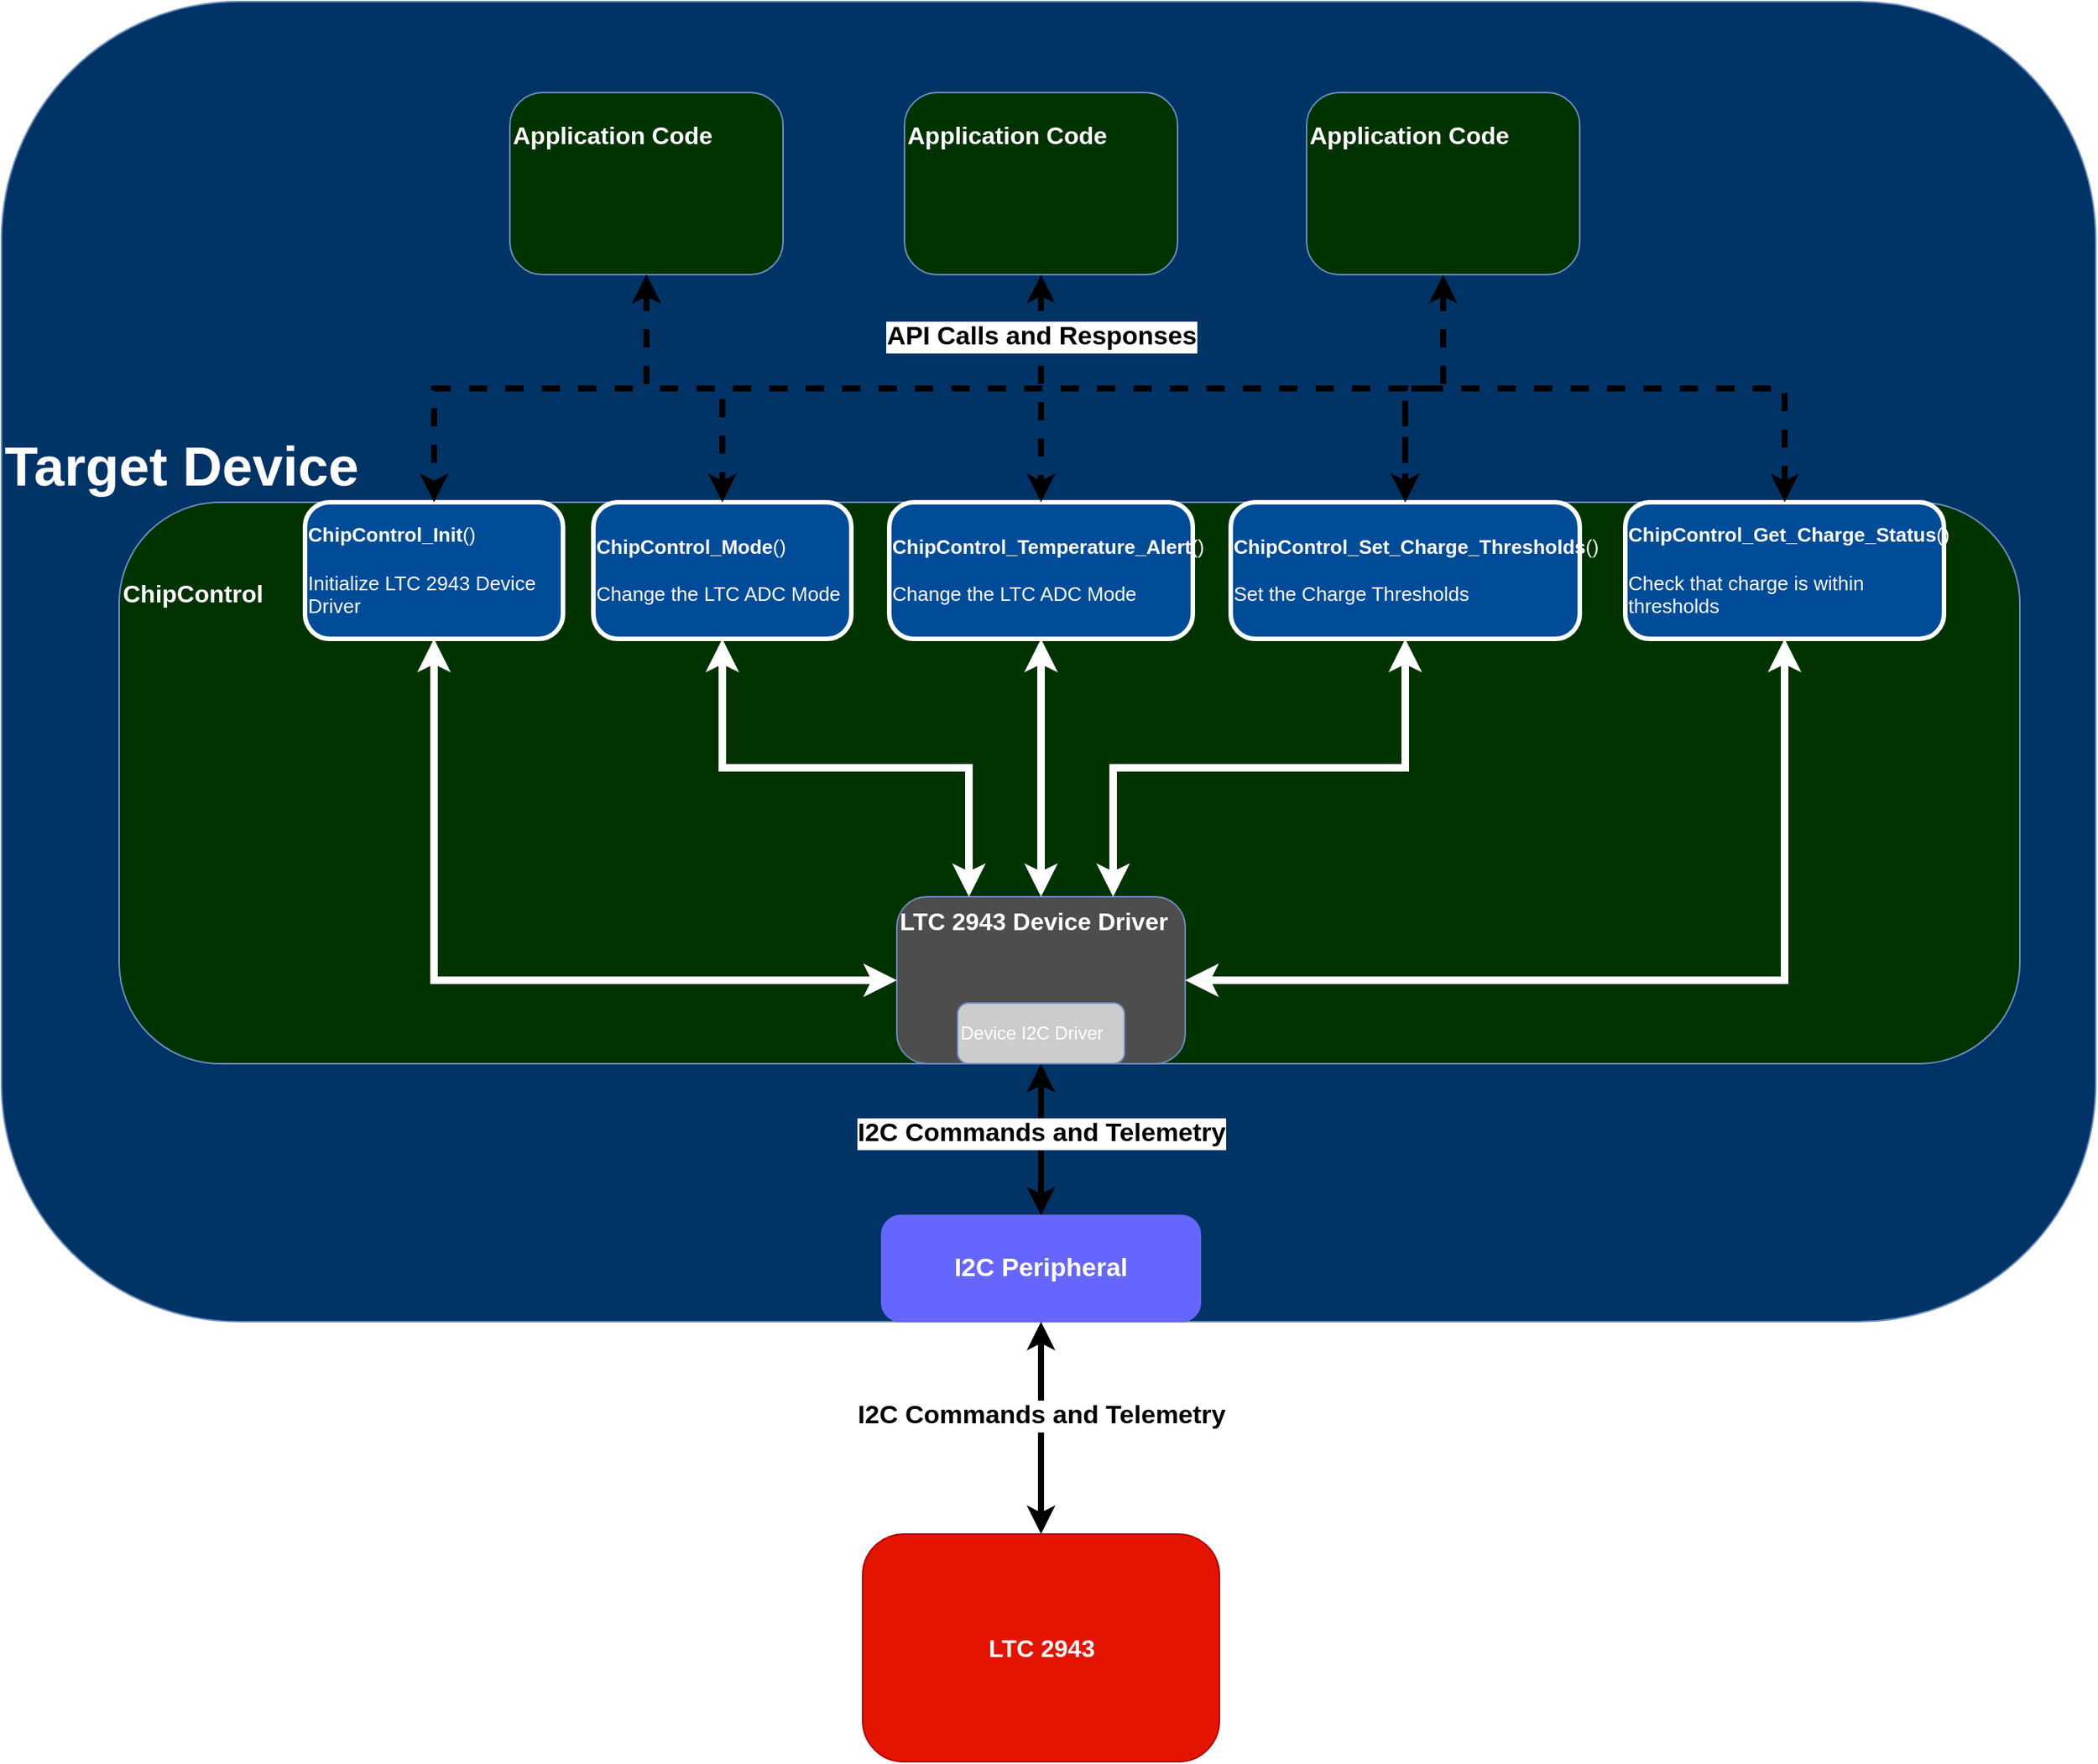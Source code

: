 <mxfile version="21.6.5" type="github">
  <diagram name="Page-1" id="YSngG0qGiOhu6M7bXhyd">
    <mxGraphModel dx="3119" dy="2254" grid="1" gridSize="10" guides="1" tooltips="1" connect="1" arrows="1" fold="1" page="1" pageScale="1" pageWidth="850" pageHeight="1100" math="0" shadow="0">
      <root>
        <mxCell id="0" />
        <mxCell id="1" parent="0" />
        <mxCell id="uFqVLY0AYo3u75sG4OVG-23" value="&lt;div style=&quot;line-height: 150%; font-size: 16px;&quot;&gt;&lt;span style=&quot;background-color: initial; color: rgb(255, 255, 255); font-size: 36px;&quot;&gt;Target Device&lt;/span&gt;&lt;br style=&quot;font-size: 16px;&quot;&gt;&lt;/div&gt;" style="rounded=1;whiteSpace=wrap;html=1;fillColor=#003366;strokeColor=#6c8ebf;gradientColor=none;align=left;arcSize=18;fontSize=16;spacingTop=-250;fontStyle=1" vertex="1" parent="1">
          <mxGeometry x="-280" y="-420" width="1380" height="870" as="geometry" />
        </mxCell>
        <mxCell id="AsTAmV6llMDFFiS0ubSx-2" value="&lt;div style=&quot;line-height: 150%; font-size: 16px;&quot;&gt;&lt;span style=&quot;background-color: initial; color: rgb(255, 255, 255); font-size: 16px;&quot;&gt;ChipControl&amp;nbsp;&lt;/span&gt;&lt;br style=&quot;font-size: 16px;&quot;&gt;&lt;/div&gt;" style="rounded=1;whiteSpace=wrap;html=1;fillColor=#003300;strokeColor=#6c8ebf;gradientColor=none;align=left;arcSize=18;fontSize=16;spacingTop=-250;fontStyle=1" parent="1" vertex="1">
          <mxGeometry x="-202.5" y="-90" width="1252.5" height="370" as="geometry" />
        </mxCell>
        <mxCell id="AsTAmV6llMDFFiS0ubSx-3" value="&lt;font color=&quot;#ffffff&quot; style=&quot;font-size: 16px;&quot;&gt;LTC 2943 Device Driver&lt;/font&gt;" style="rounded=1;whiteSpace=wrap;html=1;fillColor=#4D4D4D;strokeColor=#6c8ebf;gradientColor=none;align=left;arcSize=18;fontSize=16;spacingTop=-79;fontStyle=1" parent="1" vertex="1">
          <mxGeometry x="310" y="170" width="190" height="110" as="geometry" />
        </mxCell>
        <mxCell id="AsTAmV6llMDFFiS0ubSx-7" style="edgeStyle=orthogonalEdgeStyle;rounded=0;orthogonalLoop=1;jettySize=auto;html=1;exitX=0.5;exitY=1;exitDx=0;exitDy=0;entryX=0.5;entryY=0;entryDx=0;entryDy=0;startArrow=classic;startFill=1;strokeWidth=4;fontSize=42;fontStyle=1" parent="1" source="AsTAmV6llMDFFiS0ubSx-4" target="uFqVLY0AYo3u75sG4OVG-24" edge="1">
          <mxGeometry relative="1" as="geometry" />
        </mxCell>
        <mxCell id="AsTAmV6llMDFFiS0ubSx-8" value="&lt;font size=&quot;1&quot; style=&quot;&quot;&gt;&lt;b style=&quot;font-size: 17px;&quot;&gt;I2C Commands and Telemetry&lt;/b&gt;&lt;/font&gt;" style="edgeLabel;html=1;align=center;verticalAlign=middle;resizable=0;points=[];" parent="AsTAmV6llMDFFiS0ubSx-7" vertex="1" connectable="0">
          <mxGeometry x="-0.183" y="4" relative="1" as="geometry">
            <mxPoint x="-4" y="5" as="offset" />
          </mxGeometry>
        </mxCell>
        <mxCell id="AsTAmV6llMDFFiS0ubSx-4" value="&lt;font color=&quot;#ffffff&quot;&gt;Device I2C Driver&lt;/font&gt;" style="rounded=1;whiteSpace=wrap;html=1;fillColor=#CCCCCC;strokeColor=#6c8ebf;gradientColor=none;align=left;arcSize=18;" parent="1" vertex="1">
          <mxGeometry x="350" y="240" width="110" height="40" as="geometry" />
        </mxCell>
        <mxCell id="AsTAmV6llMDFFiS0ubSx-5" value="&lt;font color=&quot;#ffffff&quot; style=&quot;font-size: 16px;&quot;&gt;LTC 2943&lt;/font&gt;" style="rounded=1;whiteSpace=wrap;html=1;fillColor=#e51400;strokeColor=#B20000;align=center;arcSize=18;fontColor=#ffffff;fontSize=16;fontStyle=1" parent="1" vertex="1">
          <mxGeometry x="287.5" y="590" width="235" height="150" as="geometry" />
        </mxCell>
        <mxCell id="uFqVLY0AYo3u75sG4OVG-9" style="edgeStyle=orthogonalEdgeStyle;rounded=0;orthogonalLoop=1;jettySize=auto;html=1;exitX=0.5;exitY=1;exitDx=0;exitDy=0;entryX=0;entryY=0.5;entryDx=0;entryDy=0;endArrow=classic;endFill=1;startArrow=classic;startFill=1;strokeWidth=5;strokeColor=#FFFFFF;" edge="1" parent="1" source="AsTAmV6llMDFFiS0ubSx-9" target="AsTAmV6llMDFFiS0ubSx-3">
          <mxGeometry relative="1" as="geometry" />
        </mxCell>
        <mxCell id="AsTAmV6llMDFFiS0ubSx-9" value="&lt;font color=&quot;#ffffff&quot; style=&quot;font-size: 13px;&quot;&gt;&lt;b style=&quot;font-size: 13px;&quot;&gt;ChipControl_Init&lt;/b&gt;()&lt;br style=&quot;font-size: 13px;&quot;&gt;&lt;br style=&quot;font-size: 13px;&quot;&gt;Initialize LTC 2943 Device Driver&lt;/font&gt;" style="rounded=1;whiteSpace=wrap;html=1;fillColor=#004C99;strokeColor=#FFFFFF;gradientColor=none;align=left;arcSize=18;strokeWidth=3;fontSize=13;" parent="1" vertex="1">
          <mxGeometry x="-80" y="-90" width="170" height="90" as="geometry" />
        </mxCell>
        <mxCell id="uFqVLY0AYo3u75sG4OVG-2" value="&lt;div style=&quot;line-height: 150%; font-size: 16px;&quot;&gt;&lt;span style=&quot;background-color: initial; color: rgb(255, 255, 255); font-size: 16px;&quot;&gt;Application Code&lt;/span&gt;&lt;br style=&quot;font-size: 16px;&quot;&gt;&lt;/div&gt;" style="rounded=1;whiteSpace=wrap;html=1;fillColor=#003300;strokeColor=#6c8ebf;gradientColor=none;align=left;arcSize=18;spacingTop=-65;fontSize=16;fontStyle=1" vertex="1" parent="1">
          <mxGeometry x="55" y="-360" width="180" height="120" as="geometry" />
        </mxCell>
        <mxCell id="uFqVLY0AYo3u75sG4OVG-3" value="&lt;div style=&quot;line-height: 150%; font-size: 16px;&quot;&gt;&lt;span style=&quot;background-color: initial; color: rgb(255, 255, 255); font-size: 16px;&quot;&gt;Application Code&lt;/span&gt;&lt;br style=&quot;font-size: 16px;&quot;&gt;&lt;/div&gt;" style="rounded=1;whiteSpace=wrap;html=1;fillColor=#003300;strokeColor=#6c8ebf;gradientColor=none;align=left;arcSize=18;spacingTop=-65;fontSize=16;fontStyle=1" vertex="1" parent="1">
          <mxGeometry x="315" y="-360" width="180" height="120" as="geometry" />
        </mxCell>
        <mxCell id="uFqVLY0AYo3u75sG4OVG-4" value="&lt;div style=&quot;line-height: 150%; font-size: 16px;&quot;&gt;&lt;span style=&quot;background-color: initial; color: rgb(255, 255, 255); font-size: 16px;&quot;&gt;Application Code&lt;/span&gt;&lt;br style=&quot;font-size: 16px;&quot;&gt;&lt;/div&gt;" style="rounded=1;whiteSpace=wrap;html=1;fillColor=#003300;strokeColor=#6c8ebf;gradientColor=none;align=left;arcSize=18;spacingTop=-65;fontSize=16;fontStyle=1" vertex="1" parent="1">
          <mxGeometry x="580" y="-360" width="180" height="120" as="geometry" />
        </mxCell>
        <mxCell id="uFqVLY0AYo3u75sG4OVG-5" value="&lt;font color=&quot;#ffffff&quot; style=&quot;font-size: 13px;&quot;&gt;&lt;b style=&quot;font-size: 13px;&quot;&gt;ChipControl_Mode&lt;/b&gt;()&lt;br style=&quot;font-size: 13px;&quot;&gt;&lt;br style=&quot;font-size: 13px;&quot;&gt;Change the LTC ADC Mode&lt;br style=&quot;font-size: 13px;&quot;&gt;&lt;/font&gt;" style="rounded=1;whiteSpace=wrap;html=1;fillColor=#004C99;strokeColor=#FFFFFF;gradientColor=none;align=left;arcSize=18;strokeWidth=3;fontSize=13;" vertex="1" parent="1">
          <mxGeometry x="110" y="-90" width="170" height="90" as="geometry" />
        </mxCell>
        <mxCell id="uFqVLY0AYo3u75sG4OVG-6" value="&lt;font color=&quot;#ffffff&quot; style=&quot;font-size: 13px;&quot;&gt;&lt;b style=&quot;font-size: 13px;&quot;&gt;ChipControl_Temperature_Alert&lt;/b&gt;()&lt;br style=&quot;font-size: 13px;&quot;&gt;&lt;br style=&quot;font-size: 13px;&quot;&gt;Change the LTC ADC Mode&lt;br style=&quot;font-size: 13px;&quot;&gt;&lt;/font&gt;" style="rounded=1;whiteSpace=wrap;html=1;fillColor=#004C99;strokeColor=#FFFFFF;gradientColor=none;align=left;arcSize=18;strokeWidth=3;fontSize=13;" vertex="1" parent="1">
          <mxGeometry x="305" y="-90" width="200" height="90" as="geometry" />
        </mxCell>
        <mxCell id="uFqVLY0AYo3u75sG4OVG-7" value="&lt;font color=&quot;#ffffff&quot; style=&quot;font-size: 13px;&quot;&gt;&lt;b style=&quot;font-size: 13px;&quot;&gt;ChipControl_Get_Charge_Status&lt;/b&gt;()&lt;br style=&quot;font-size: 13px;&quot;&gt;&lt;br style=&quot;font-size: 13px;&quot;&gt;Check that charge is within thresholds&lt;br style=&quot;font-size: 13px;&quot;&gt;&lt;/font&gt;" style="rounded=1;whiteSpace=wrap;html=1;fillColor=#004C99;strokeColor=#FFFFFF;gradientColor=none;align=left;arcSize=18;strokeWidth=3;fontSize=13;" vertex="1" parent="1">
          <mxGeometry x="790" y="-90" width="210" height="90" as="geometry" />
        </mxCell>
        <mxCell id="uFqVLY0AYo3u75sG4OVG-8" value="&lt;font color=&quot;#ffffff&quot; style=&quot;font-size: 13px;&quot;&gt;&lt;b style=&quot;font-size: 13px;&quot;&gt;ChipControl_Set_Charge_Thresholds&lt;/b&gt;()&lt;br style=&quot;font-size: 13px;&quot;&gt;&lt;br style=&quot;font-size: 13px;&quot;&gt;Set the Charge Thresholds&lt;br style=&quot;font-size: 13px;&quot;&gt;&lt;/font&gt;" style="rounded=1;whiteSpace=wrap;html=1;fillColor=#004C99;strokeColor=#FFFFFF;gradientColor=none;align=left;arcSize=18;strokeWidth=3;fontSize=13;" vertex="1" parent="1">
          <mxGeometry x="530" y="-90" width="230" height="90" as="geometry" />
        </mxCell>
        <mxCell id="uFqVLY0AYo3u75sG4OVG-10" style="edgeStyle=orthogonalEdgeStyle;rounded=0;orthogonalLoop=1;jettySize=auto;html=1;exitX=0.5;exitY=1;exitDx=0;exitDy=0;entryX=0.25;entryY=0;entryDx=0;entryDy=0;endArrow=classic;endFill=1;startArrow=classic;startFill=1;strokeWidth=5;strokeColor=#FFFFFF;" edge="1" parent="1" source="uFqVLY0AYo3u75sG4OVG-5" target="AsTAmV6llMDFFiS0ubSx-3">
          <mxGeometry relative="1" as="geometry">
            <mxPoint x="15" y="-10" as="sourcePoint" />
            <mxPoint x="320" y="235" as="targetPoint" />
          </mxGeometry>
        </mxCell>
        <mxCell id="uFqVLY0AYo3u75sG4OVG-11" style="edgeStyle=orthogonalEdgeStyle;rounded=0;orthogonalLoop=1;jettySize=auto;html=1;exitX=0.5;exitY=1;exitDx=0;exitDy=0;entryX=0.5;entryY=0;entryDx=0;entryDy=0;endArrow=classic;endFill=1;startArrow=classic;startFill=1;strokeWidth=5;strokeColor=#FFFFFF;" edge="1" parent="1" source="uFqVLY0AYo3u75sG4OVG-6" target="AsTAmV6llMDFFiS0ubSx-3">
          <mxGeometry relative="1" as="geometry">
            <mxPoint x="25" as="sourcePoint" />
            <mxPoint x="330" y="245" as="targetPoint" />
          </mxGeometry>
        </mxCell>
        <mxCell id="uFqVLY0AYo3u75sG4OVG-12" style="edgeStyle=orthogonalEdgeStyle;rounded=0;orthogonalLoop=1;jettySize=auto;html=1;exitX=0.75;exitY=0;exitDx=0;exitDy=0;entryX=0.5;entryY=1;entryDx=0;entryDy=0;endArrow=classic;endFill=1;startArrow=classic;startFill=1;strokeWidth=5;strokeColor=#FFFFFF;" edge="1" parent="1" source="AsTAmV6llMDFFiS0ubSx-3" target="uFqVLY0AYo3u75sG4OVG-8">
          <mxGeometry relative="1" as="geometry">
            <mxPoint x="35" y="10" as="sourcePoint" />
            <mxPoint x="340" y="255" as="targetPoint" />
          </mxGeometry>
        </mxCell>
        <mxCell id="uFqVLY0AYo3u75sG4OVG-13" style="edgeStyle=orthogonalEdgeStyle;rounded=0;orthogonalLoop=1;jettySize=auto;html=1;exitX=0.5;exitY=1;exitDx=0;exitDy=0;entryX=1;entryY=0.5;entryDx=0;entryDy=0;endArrow=classic;endFill=1;startArrow=classic;startFill=1;strokeWidth=5;strokeColor=#FFFFFF;" edge="1" parent="1" source="uFqVLY0AYo3u75sG4OVG-7" target="AsTAmV6llMDFFiS0ubSx-3">
          <mxGeometry relative="1" as="geometry">
            <mxPoint x="45" y="20" as="sourcePoint" />
            <mxPoint x="350" y="265" as="targetPoint" />
          </mxGeometry>
        </mxCell>
        <mxCell id="uFqVLY0AYo3u75sG4OVG-14" style="edgeStyle=orthogonalEdgeStyle;rounded=0;orthogonalLoop=1;jettySize=auto;html=1;exitX=0.5;exitY=1;exitDx=0;exitDy=0;entryX=0.5;entryY=0;entryDx=0;entryDy=0;startArrow=classic;startFill=1;strokeWidth=4;fontSize=42;fontStyle=1;dashed=1;" edge="1" parent="1" source="uFqVLY0AYo3u75sG4OVG-3" target="uFqVLY0AYo3u75sG4OVG-6">
          <mxGeometry relative="1" as="geometry">
            <mxPoint x="850" y="-370" as="sourcePoint" />
            <mxPoint x="850" y="-214" as="targetPoint" />
          </mxGeometry>
        </mxCell>
        <mxCell id="uFqVLY0AYo3u75sG4OVG-15" value="&lt;font size=&quot;1&quot; style=&quot;&quot;&gt;&lt;b style=&quot;font-size: 17px;&quot;&gt;API Calls and Responses&lt;/b&gt;&lt;/font&gt;" style="edgeLabel;html=1;align=center;verticalAlign=middle;resizable=0;points=[];" vertex="1" connectable="0" parent="uFqVLY0AYo3u75sG4OVG-14">
          <mxGeometry x="-0.183" y="4" relative="1" as="geometry">
            <mxPoint x="-4" y="-21" as="offset" />
          </mxGeometry>
        </mxCell>
        <mxCell id="uFqVLY0AYo3u75sG4OVG-17" style="edgeStyle=orthogonalEdgeStyle;rounded=0;orthogonalLoop=1;jettySize=auto;html=1;exitX=0.5;exitY=1;exitDx=0;exitDy=0;startArrow=classic;startFill=1;strokeWidth=4;fontSize=42;fontStyle=1;dashed=1;" edge="1" parent="1" source="uFqVLY0AYo3u75sG4OVG-2" target="uFqVLY0AYo3u75sG4OVG-5">
          <mxGeometry relative="1" as="geometry">
            <mxPoint x="415" y="-230" as="sourcePoint" />
            <mxPoint x="415" y="-80" as="targetPoint" />
          </mxGeometry>
        </mxCell>
        <mxCell id="uFqVLY0AYo3u75sG4OVG-19" style="edgeStyle=orthogonalEdgeStyle;rounded=0;orthogonalLoop=1;jettySize=auto;html=1;exitX=0.5;exitY=1;exitDx=0;exitDy=0;startArrow=classic;startFill=1;strokeWidth=4;fontSize=42;fontStyle=1;dashed=1;entryX=0.5;entryY=0;entryDx=0;entryDy=0;" edge="1" parent="1" source="uFqVLY0AYo3u75sG4OVG-2" target="AsTAmV6llMDFFiS0ubSx-9">
          <mxGeometry relative="1" as="geometry">
            <mxPoint x="155" y="-230" as="sourcePoint" />
            <mxPoint x="205" y="-80" as="targetPoint" />
          </mxGeometry>
        </mxCell>
        <mxCell id="uFqVLY0AYo3u75sG4OVG-20" style="edgeStyle=orthogonalEdgeStyle;rounded=0;orthogonalLoop=1;jettySize=auto;html=1;exitX=0.5;exitY=1;exitDx=0;exitDy=0;startArrow=classic;startFill=1;strokeWidth=4;fontSize=42;fontStyle=1;dashed=1;entryX=0.5;entryY=0;entryDx=0;entryDy=0;" edge="1" parent="1" source="uFqVLY0AYo3u75sG4OVG-2" target="uFqVLY0AYo3u75sG4OVG-8">
          <mxGeometry relative="1" as="geometry">
            <mxPoint x="165" y="-220" as="sourcePoint" />
            <mxPoint x="215" y="-70" as="targetPoint" />
          </mxGeometry>
        </mxCell>
        <mxCell id="uFqVLY0AYo3u75sG4OVG-21" style="edgeStyle=orthogonalEdgeStyle;rounded=0;orthogonalLoop=1;jettySize=auto;html=1;exitX=0.5;exitY=1;exitDx=0;exitDy=0;startArrow=classic;startFill=1;strokeWidth=4;fontSize=42;fontStyle=1;dashed=1;entryX=0.5;entryY=0;entryDx=0;entryDy=0;" edge="1" parent="1" source="uFqVLY0AYo3u75sG4OVG-4" target="uFqVLY0AYo3u75sG4OVG-8">
          <mxGeometry relative="1" as="geometry">
            <mxPoint x="175" y="-210" as="sourcePoint" />
            <mxPoint x="225" y="-60" as="targetPoint" />
          </mxGeometry>
        </mxCell>
        <mxCell id="uFqVLY0AYo3u75sG4OVG-22" style="edgeStyle=orthogonalEdgeStyle;rounded=0;orthogonalLoop=1;jettySize=auto;html=1;exitX=0.5;exitY=1;exitDx=0;exitDy=0;startArrow=classic;startFill=1;strokeWidth=4;fontSize=42;fontStyle=1;dashed=1;entryX=0.5;entryY=0;entryDx=0;entryDy=0;" edge="1" parent="1" source="uFqVLY0AYo3u75sG4OVG-2" target="uFqVLY0AYo3u75sG4OVG-7">
          <mxGeometry relative="1" as="geometry">
            <mxPoint x="185" y="-200" as="sourcePoint" />
            <mxPoint x="700" y="-150" as="targetPoint" />
          </mxGeometry>
        </mxCell>
        <mxCell id="uFqVLY0AYo3u75sG4OVG-24" value="&lt;font color=&quot;#ffffff&quot; style=&quot;font-size: 17px;&quot;&gt;I2C Peripheral&lt;/font&gt;" style="rounded=1;whiteSpace=wrap;html=1;fillColor=#6666FF;strokeColor=#6666FF;gradientColor=none;align=center;arcSize=18;fontStyle=1;fontSize=17;" vertex="1" parent="1">
          <mxGeometry x="300" y="380" width="210" height="70" as="geometry" />
        </mxCell>
        <mxCell id="uFqVLY0AYo3u75sG4OVG-26" style="edgeStyle=orthogonalEdgeStyle;rounded=0;orthogonalLoop=1;jettySize=auto;html=1;entryX=0.5;entryY=0;entryDx=0;entryDy=0;startArrow=classic;startFill=1;strokeWidth=4;fontSize=42;fontStyle=1" edge="1" parent="1" source="uFqVLY0AYo3u75sG4OVG-24" target="AsTAmV6llMDFFiS0ubSx-5">
          <mxGeometry relative="1" as="geometry">
            <mxPoint x="415" y="460" as="sourcePoint" />
            <mxPoint x="415" y="560" as="targetPoint" />
          </mxGeometry>
        </mxCell>
        <mxCell id="uFqVLY0AYo3u75sG4OVG-27" value="&lt;font size=&quot;1&quot; style=&quot;&quot;&gt;&lt;b style=&quot;font-size: 17px;&quot;&gt;I2C Commands and Telemetry&lt;/b&gt;&lt;/font&gt;" style="edgeLabel;html=1;align=center;verticalAlign=middle;resizable=0;points=[];" vertex="1" connectable="0" parent="uFqVLY0AYo3u75sG4OVG-26">
          <mxGeometry x="-0.183" y="4" relative="1" as="geometry">
            <mxPoint x="-4" y="5" as="offset" />
          </mxGeometry>
        </mxCell>
      </root>
    </mxGraphModel>
  </diagram>
</mxfile>
